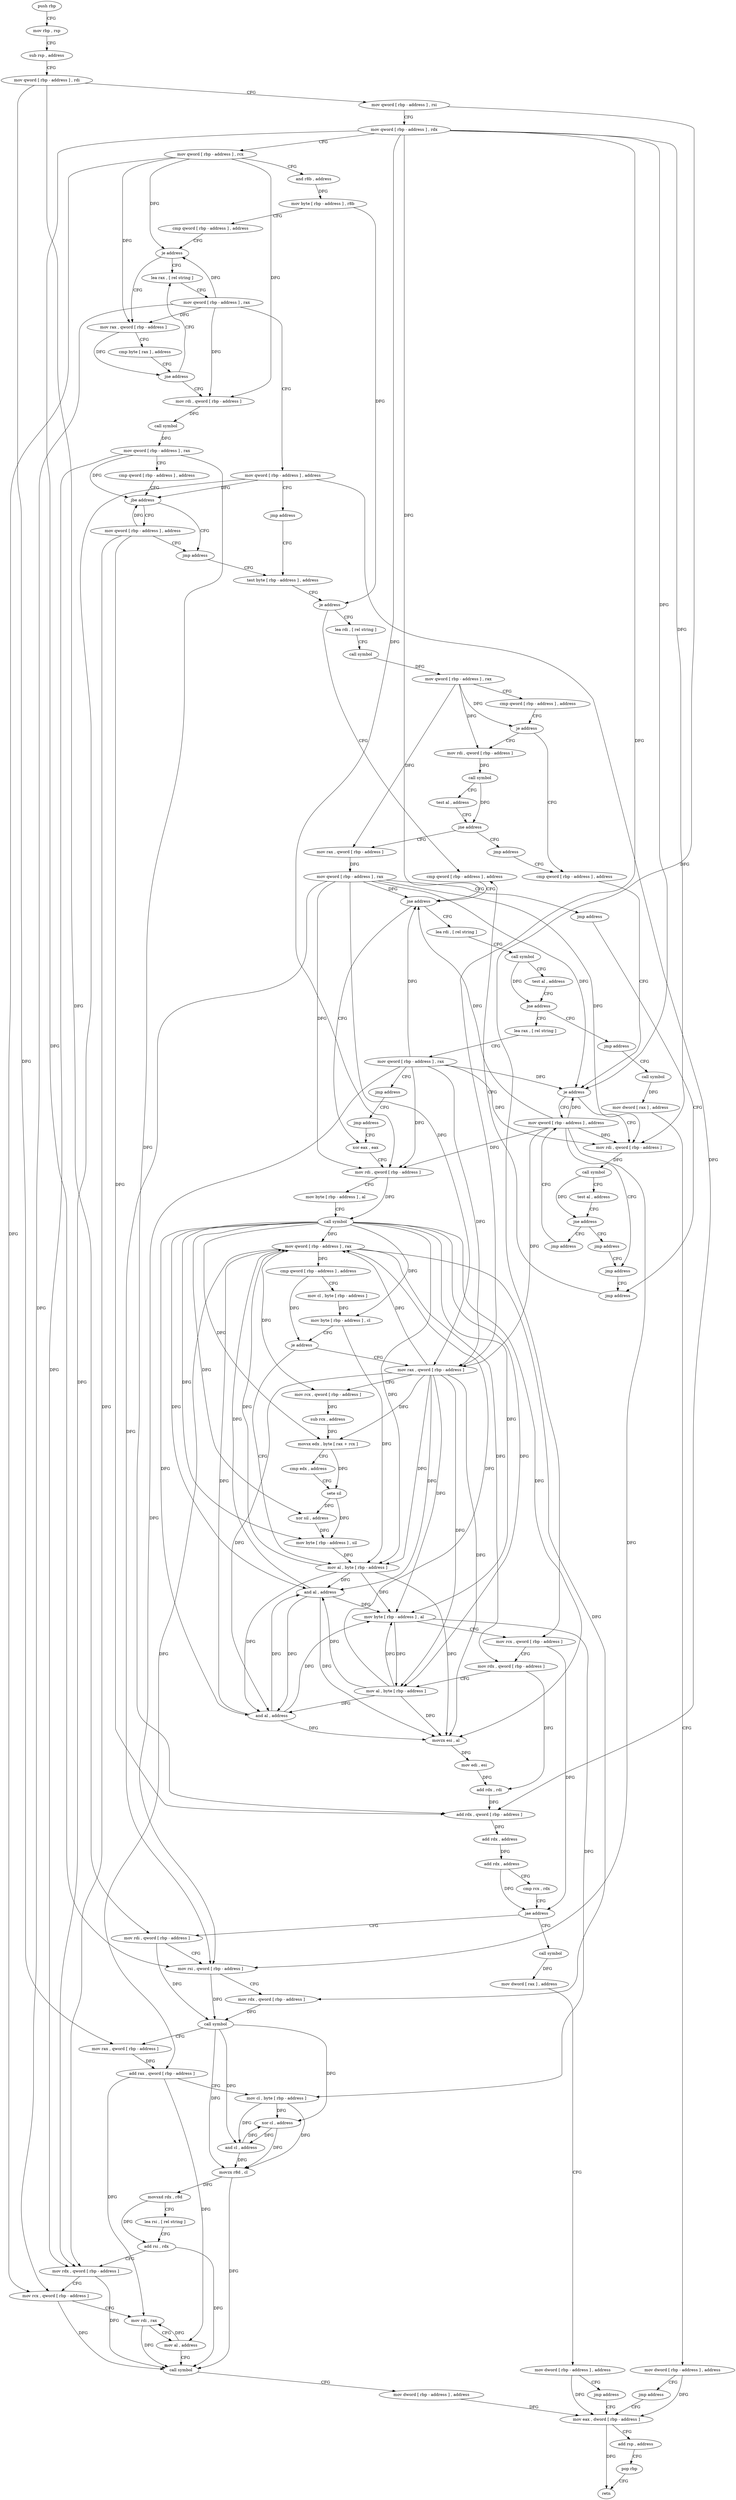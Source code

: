 digraph "func" {
"4340848" [label = "push rbp" ]
"4340849" [label = "mov rbp , rsp" ]
"4340852" [label = "sub rsp , address" ]
"4340856" [label = "mov qword [ rbp - address ] , rdi" ]
"4340860" [label = "mov qword [ rbp - address ] , rsi" ]
"4340864" [label = "mov qword [ rbp - address ] , rdx" ]
"4340868" [label = "mov qword [ rbp - address ] , rcx" ]
"4340872" [label = "and r8b , address" ]
"4340876" [label = "mov byte [ rbp - address ] , r8b" ]
"4340880" [label = "cmp qword [ rbp - address ] , address" ]
"4340885" [label = "je address" ]
"4340904" [label = "lea rax , [ rel string ]" ]
"4340891" [label = "mov rax , qword [ rbp - address ]" ]
"4340911" [label = "mov qword [ rbp - address ] , rax" ]
"4340915" [label = "mov qword [ rbp - address ] , address" ]
"4340923" [label = "jmp address" ]
"4340965" [label = "test byte [ rbp - address ] , address" ]
"4340895" [label = "cmp byte [ rax ] , address" ]
"4340898" [label = "jne address" ]
"4340928" [label = "mov rdi , qword [ rbp - address ]" ]
"4340969" [label = "je address" ]
"4341093" [label = "cmp qword [ rbp - address ] , address" ]
"4340975" [label = "lea rdi , [ rel string ]" ]
"4340932" [label = "call symbol" ]
"4340937" [label = "mov qword [ rbp - address ] , rax" ]
"4340941" [label = "cmp qword [ rbp - address ] , address" ]
"4340946" [label = "jbe address" ]
"4340960" [label = "jmp address" ]
"4340952" [label = "mov qword [ rbp - address ] , address" ]
"4341098" [label = "jne address" ]
"4341173" [label = "xor eax , eax" ]
"4341104" [label = "lea rdi , [ rel string ]" ]
"4340982" [label = "call symbol" ]
"4340987" [label = "mov qword [ rbp - address ] , rax" ]
"4340991" [label = "cmp qword [ rbp - address ] , address" ]
"4340996" [label = "je address" ]
"4341037" [label = "cmp qword [ rbp - address ] , address" ]
"4341002" [label = "mov rdi , qword [ rbp - address ]" ]
"4341175" [label = "mov rdi , qword [ rbp - address ]" ]
"4341179" [label = "mov byte [ rbp - address ] , al" ]
"4341182" [label = "call symbol" ]
"4341187" [label = "mov qword [ rbp - address ] , rax" ]
"4341191" [label = "cmp qword [ rbp - address ] , address" ]
"4341196" [label = "mov cl , byte [ rbp - address ]" ]
"4341199" [label = "mov byte [ rbp - address ] , cl" ]
"4341202" [label = "je address" ]
"4341242" [label = "mov al , byte [ rbp - address ]" ]
"4341208" [label = "mov rax , qword [ rbp - address ]" ]
"4341111" [label = "call symbol" ]
"4341116" [label = "test al , address" ]
"4341118" [label = "jne address" ]
"4341129" [label = "lea rax , [ rel string ]" ]
"4341124" [label = "jmp address" ]
"4341042" [label = "je address" ]
"4341075" [label = "mov qword [ rbp - address ] , address" ]
"4341048" [label = "mov rdi , qword [ rbp - address ]" ]
"4341006" [label = "call symbol" ]
"4341011" [label = "test al , address" ]
"4341013" [label = "jne address" ]
"4341024" [label = "mov rax , qword [ rbp - address ]" ]
"4341019" [label = "jmp address" ]
"4341245" [label = "and al , address" ]
"4341247" [label = "mov byte [ rbp - address ] , al" ]
"4341250" [label = "mov rcx , qword [ rbp - address ]" ]
"4341254" [label = "mov rdx , qword [ rbp - address ]" ]
"4341258" [label = "mov al , byte [ rbp - address ]" ]
"4341261" [label = "and al , address" ]
"4341263" [label = "movzx esi , al" ]
"4341266" [label = "mov edi , esi" ]
"4341268" [label = "add rdx , rdi" ]
"4341271" [label = "add rdx , qword [ rbp - address ]" ]
"4341275" [label = "add rdx , address" ]
"4341282" [label = "add rdx , address" ]
"4341289" [label = "cmp rcx , rdx" ]
"4341292" [label = "jae address" ]
"4341321" [label = "mov rdi , qword [ rbp - address ]" ]
"4341298" [label = "call symbol" ]
"4341212" [label = "mov rcx , qword [ rbp - address ]" ]
"4341216" [label = "sub rcx , address" ]
"4341223" [label = "movsx edx , byte [ rax + rcx ]" ]
"4341227" [label = "cmp edx , address" ]
"4341230" [label = "sete sil" ]
"4341234" [label = "xor sil , address" ]
"4341238" [label = "mov byte [ rbp - address ] , sil" ]
"4341136" [label = "mov qword [ rbp - address ] , rax" ]
"4341140" [label = "jmp address" ]
"4341168" [label = "jmp address" ]
"4341145" [label = "call symbol" ]
"4341083" [label = "jmp address" ]
"4341052" [label = "call symbol" ]
"4341057" [label = "test al , address" ]
"4341059" [label = "jne address" ]
"4341070" [label = "jmp address" ]
"4341065" [label = "jmp address" ]
"4341028" [label = "mov qword [ rbp - address ] , rax" ]
"4341032" [label = "jmp address" ]
"4341088" [label = "jmp address" ]
"4341325" [label = "mov rsi , qword [ rbp - address ]" ]
"4341329" [label = "mov rdx , qword [ rbp - address ]" ]
"4341333" [label = "call symbol" ]
"4341338" [label = "mov rax , qword [ rbp - address ]" ]
"4341342" [label = "add rax , qword [ rbp - address ]" ]
"4341346" [label = "mov cl , byte [ rbp - address ]" ]
"4341349" [label = "xor cl , address" ]
"4341352" [label = "and cl , address" ]
"4341355" [label = "movzx r8d , cl" ]
"4341359" [label = "movsxd rdx , r8d" ]
"4341362" [label = "lea rsi , [ rel string ]" ]
"4341369" [label = "add rsi , rdx" ]
"4341372" [label = "mov rdx , qword [ rbp - address ]" ]
"4341376" [label = "mov rcx , qword [ rbp - address ]" ]
"4341380" [label = "mov rdi , rax" ]
"4341383" [label = "mov al , address" ]
"4341385" [label = "call symbol" ]
"4341390" [label = "mov dword [ rbp - address ] , address" ]
"4341397" [label = "mov eax , dword [ rbp - address ]" ]
"4341303" [label = "mov dword [ rax ] , address" ]
"4341309" [label = "mov dword [ rbp - address ] , address" ]
"4341316" [label = "jmp address" ]
"4341150" [label = "mov dword [ rax ] , address" ]
"4341156" [label = "mov dword [ rbp - address ] , address" ]
"4341163" [label = "jmp address" ]
"4341400" [label = "add rsp , address" ]
"4341404" [label = "pop rbp" ]
"4341405" [label = "retn" ]
"4340848" -> "4340849" [ label = "CFG" ]
"4340849" -> "4340852" [ label = "CFG" ]
"4340852" -> "4340856" [ label = "CFG" ]
"4340856" -> "4340860" [ label = "CFG" ]
"4340856" -> "4341321" [ label = "DFG" ]
"4340856" -> "4341338" [ label = "DFG" ]
"4340860" -> "4340864" [ label = "CFG" ]
"4340860" -> "4341250" [ label = "DFG" ]
"4340864" -> "4340868" [ label = "CFG" ]
"4340864" -> "4341098" [ label = "DFG" ]
"4340864" -> "4341175" [ label = "DFG" ]
"4340864" -> "4341042" [ label = "DFG" ]
"4340864" -> "4341208" [ label = "DFG" ]
"4340864" -> "4341048" [ label = "DFG" ]
"4340864" -> "4341325" [ label = "DFG" ]
"4340868" -> "4340872" [ label = "CFG" ]
"4340868" -> "4340885" [ label = "DFG" ]
"4340868" -> "4340891" [ label = "DFG" ]
"4340868" -> "4340928" [ label = "DFG" ]
"4340868" -> "4341376" [ label = "DFG" ]
"4340872" -> "4340876" [ label = "DFG" ]
"4340876" -> "4340880" [ label = "CFG" ]
"4340876" -> "4340969" [ label = "DFG" ]
"4340880" -> "4340885" [ label = "CFG" ]
"4340885" -> "4340904" [ label = "CFG" ]
"4340885" -> "4340891" [ label = "CFG" ]
"4340904" -> "4340911" [ label = "CFG" ]
"4340891" -> "4340895" [ label = "CFG" ]
"4340891" -> "4340898" [ label = "DFG" ]
"4340911" -> "4340915" [ label = "CFG" ]
"4340911" -> "4340885" [ label = "DFG" ]
"4340911" -> "4340891" [ label = "DFG" ]
"4340911" -> "4340928" [ label = "DFG" ]
"4340911" -> "4341376" [ label = "DFG" ]
"4340915" -> "4340923" [ label = "CFG" ]
"4340915" -> "4340946" [ label = "DFG" ]
"4340915" -> "4341271" [ label = "DFG" ]
"4340915" -> "4341372" [ label = "DFG" ]
"4340923" -> "4340965" [ label = "CFG" ]
"4340965" -> "4340969" [ label = "CFG" ]
"4340895" -> "4340898" [ label = "CFG" ]
"4340898" -> "4340928" [ label = "CFG" ]
"4340898" -> "4340904" [ label = "CFG" ]
"4340928" -> "4340932" [ label = "DFG" ]
"4340969" -> "4341093" [ label = "CFG" ]
"4340969" -> "4340975" [ label = "CFG" ]
"4341093" -> "4341098" [ label = "CFG" ]
"4340975" -> "4340982" [ label = "CFG" ]
"4340932" -> "4340937" [ label = "DFG" ]
"4340937" -> "4340941" [ label = "CFG" ]
"4340937" -> "4340946" [ label = "DFG" ]
"4340937" -> "4341271" [ label = "DFG" ]
"4340937" -> "4341372" [ label = "DFG" ]
"4340941" -> "4340946" [ label = "CFG" ]
"4340946" -> "4340960" [ label = "CFG" ]
"4340946" -> "4340952" [ label = "CFG" ]
"4340960" -> "4340965" [ label = "CFG" ]
"4340952" -> "4340960" [ label = "CFG" ]
"4340952" -> "4340946" [ label = "DFG" ]
"4340952" -> "4341271" [ label = "DFG" ]
"4340952" -> "4341372" [ label = "DFG" ]
"4341098" -> "4341173" [ label = "CFG" ]
"4341098" -> "4341104" [ label = "CFG" ]
"4341173" -> "4341175" [ label = "CFG" ]
"4341104" -> "4341111" [ label = "CFG" ]
"4340982" -> "4340987" [ label = "DFG" ]
"4340987" -> "4340991" [ label = "CFG" ]
"4340987" -> "4340996" [ label = "DFG" ]
"4340987" -> "4341002" [ label = "DFG" ]
"4340987" -> "4341024" [ label = "DFG" ]
"4340991" -> "4340996" [ label = "CFG" ]
"4340996" -> "4341037" [ label = "CFG" ]
"4340996" -> "4341002" [ label = "CFG" ]
"4341037" -> "4341042" [ label = "CFG" ]
"4341002" -> "4341006" [ label = "DFG" ]
"4341175" -> "4341179" [ label = "CFG" ]
"4341175" -> "4341182" [ label = "DFG" ]
"4341179" -> "4341182" [ label = "CFG" ]
"4341182" -> "4341187" [ label = "DFG" ]
"4341182" -> "4341242" [ label = "DFG" ]
"4341182" -> "4341245" [ label = "DFG" ]
"4341182" -> "4341247" [ label = "DFG" ]
"4341182" -> "4341258" [ label = "DFG" ]
"4341182" -> "4341261" [ label = "DFG" ]
"4341182" -> "4341263" [ label = "DFG" ]
"4341182" -> "4341223" [ label = "DFG" ]
"4341182" -> "4341199" [ label = "DFG" ]
"4341182" -> "4341234" [ label = "DFG" ]
"4341182" -> "4341238" [ label = "DFG" ]
"4341187" -> "4341191" [ label = "DFG" ]
"4341187" -> "4341254" [ label = "DFG" ]
"4341187" -> "4341212" [ label = "DFG" ]
"4341187" -> "4341329" [ label = "DFG" ]
"4341187" -> "4341342" [ label = "DFG" ]
"4341191" -> "4341196" [ label = "CFG" ]
"4341191" -> "4341202" [ label = "DFG" ]
"4341196" -> "4341199" [ label = "DFG" ]
"4341199" -> "4341202" [ label = "CFG" ]
"4341199" -> "4341242" [ label = "DFG" ]
"4341202" -> "4341242" [ label = "CFG" ]
"4341202" -> "4341208" [ label = "CFG" ]
"4341242" -> "4341245" [ label = "DFG" ]
"4341242" -> "4341187" [ label = "DFG" ]
"4341242" -> "4341247" [ label = "DFG" ]
"4341242" -> "4341261" [ label = "DFG" ]
"4341242" -> "4341263" [ label = "DFG" ]
"4341208" -> "4341212" [ label = "CFG" ]
"4341208" -> "4341187" [ label = "DFG" ]
"4341208" -> "4341245" [ label = "DFG" ]
"4341208" -> "4341247" [ label = "DFG" ]
"4341208" -> "4341261" [ label = "DFG" ]
"4341208" -> "4341263" [ label = "DFG" ]
"4341208" -> "4341242" [ label = "DFG" ]
"4341208" -> "4341258" [ label = "DFG" ]
"4341208" -> "4341223" [ label = "DFG" ]
"4341111" -> "4341116" [ label = "CFG" ]
"4341111" -> "4341118" [ label = "DFG" ]
"4341116" -> "4341118" [ label = "CFG" ]
"4341118" -> "4341129" [ label = "CFG" ]
"4341118" -> "4341124" [ label = "CFG" ]
"4341129" -> "4341136" [ label = "CFG" ]
"4341124" -> "4341145" [ label = "CFG" ]
"4341042" -> "4341075" [ label = "CFG" ]
"4341042" -> "4341048" [ label = "CFG" ]
"4341075" -> "4341083" [ label = "CFG" ]
"4341075" -> "4341098" [ label = "DFG" ]
"4341075" -> "4341175" [ label = "DFG" ]
"4341075" -> "4341042" [ label = "DFG" ]
"4341075" -> "4341208" [ label = "DFG" ]
"4341075" -> "4341048" [ label = "DFG" ]
"4341075" -> "4341325" [ label = "DFG" ]
"4341048" -> "4341052" [ label = "DFG" ]
"4341006" -> "4341011" [ label = "CFG" ]
"4341006" -> "4341013" [ label = "DFG" ]
"4341011" -> "4341013" [ label = "CFG" ]
"4341013" -> "4341024" [ label = "CFG" ]
"4341013" -> "4341019" [ label = "CFG" ]
"4341024" -> "4341028" [ label = "DFG" ]
"4341019" -> "4341037" [ label = "CFG" ]
"4341245" -> "4341247" [ label = "DFG" ]
"4341245" -> "4341187" [ label = "DFG" ]
"4341245" -> "4341261" [ label = "DFG" ]
"4341245" -> "4341263" [ label = "DFG" ]
"4341247" -> "4341250" [ label = "CFG" ]
"4341247" -> "4341258" [ label = "DFG" ]
"4341247" -> "4341346" [ label = "DFG" ]
"4341250" -> "4341254" [ label = "CFG" ]
"4341250" -> "4341292" [ label = "DFG" ]
"4341254" -> "4341258" [ label = "CFG" ]
"4341254" -> "4341268" [ label = "DFG" ]
"4341258" -> "4341261" [ label = "DFG" ]
"4341258" -> "4341187" [ label = "DFG" ]
"4341258" -> "4341245" [ label = "DFG" ]
"4341258" -> "4341247" [ label = "DFG" ]
"4341258" -> "4341263" [ label = "DFG" ]
"4341261" -> "4341263" [ label = "DFG" ]
"4341261" -> "4341187" [ label = "DFG" ]
"4341261" -> "4341245" [ label = "DFG" ]
"4341261" -> "4341247" [ label = "DFG" ]
"4341263" -> "4341266" [ label = "DFG" ]
"4341266" -> "4341268" [ label = "DFG" ]
"4341268" -> "4341271" [ label = "DFG" ]
"4341271" -> "4341275" [ label = "DFG" ]
"4341275" -> "4341282" [ label = "DFG" ]
"4341282" -> "4341289" [ label = "CFG" ]
"4341282" -> "4341292" [ label = "DFG" ]
"4341289" -> "4341292" [ label = "CFG" ]
"4341292" -> "4341321" [ label = "CFG" ]
"4341292" -> "4341298" [ label = "CFG" ]
"4341321" -> "4341325" [ label = "CFG" ]
"4341321" -> "4341333" [ label = "DFG" ]
"4341298" -> "4341303" [ label = "DFG" ]
"4341212" -> "4341216" [ label = "DFG" ]
"4341216" -> "4341223" [ label = "DFG" ]
"4341223" -> "4341227" [ label = "CFG" ]
"4341223" -> "4341230" [ label = "DFG" ]
"4341227" -> "4341230" [ label = "CFG" ]
"4341230" -> "4341234" [ label = "DFG" ]
"4341230" -> "4341238" [ label = "DFG" ]
"4341234" -> "4341238" [ label = "DFG" ]
"4341238" -> "4341242" [ label = "DFG" ]
"4341136" -> "4341140" [ label = "CFG" ]
"4341136" -> "4341098" [ label = "DFG" ]
"4341136" -> "4341175" [ label = "DFG" ]
"4341136" -> "4341042" [ label = "DFG" ]
"4341136" -> "4341208" [ label = "DFG" ]
"4341136" -> "4341048" [ label = "DFG" ]
"4341136" -> "4341325" [ label = "DFG" ]
"4341140" -> "4341168" [ label = "CFG" ]
"4341168" -> "4341173" [ label = "CFG" ]
"4341145" -> "4341150" [ label = "DFG" ]
"4341083" -> "4341088" [ label = "CFG" ]
"4341052" -> "4341057" [ label = "CFG" ]
"4341052" -> "4341059" [ label = "DFG" ]
"4341057" -> "4341059" [ label = "CFG" ]
"4341059" -> "4341070" [ label = "CFG" ]
"4341059" -> "4341065" [ label = "CFG" ]
"4341070" -> "4341083" [ label = "CFG" ]
"4341065" -> "4341075" [ label = "CFG" ]
"4341028" -> "4341032" [ label = "CFG" ]
"4341028" -> "4341098" [ label = "DFG" ]
"4341028" -> "4341175" [ label = "DFG" ]
"4341028" -> "4341042" [ label = "DFG" ]
"4341028" -> "4341208" [ label = "DFG" ]
"4341028" -> "4341048" [ label = "DFG" ]
"4341028" -> "4341325" [ label = "DFG" ]
"4341032" -> "4341088" [ label = "CFG" ]
"4341088" -> "4341093" [ label = "CFG" ]
"4341325" -> "4341329" [ label = "CFG" ]
"4341325" -> "4341333" [ label = "DFG" ]
"4341329" -> "4341333" [ label = "DFG" ]
"4341333" -> "4341338" [ label = "CFG" ]
"4341333" -> "4341349" [ label = "DFG" ]
"4341333" -> "4341352" [ label = "DFG" ]
"4341333" -> "4341355" [ label = "DFG" ]
"4341338" -> "4341342" [ label = "DFG" ]
"4341342" -> "4341346" [ label = "CFG" ]
"4341342" -> "4341380" [ label = "DFG" ]
"4341342" -> "4341383" [ label = "DFG" ]
"4341346" -> "4341349" [ label = "DFG" ]
"4341346" -> "4341352" [ label = "DFG" ]
"4341346" -> "4341355" [ label = "DFG" ]
"4341349" -> "4341352" [ label = "DFG" ]
"4341349" -> "4341355" [ label = "DFG" ]
"4341352" -> "4341355" [ label = "DFG" ]
"4341352" -> "4341349" [ label = "DFG" ]
"4341355" -> "4341359" [ label = "DFG" ]
"4341355" -> "4341385" [ label = "DFG" ]
"4341359" -> "4341362" [ label = "CFG" ]
"4341359" -> "4341369" [ label = "DFG" ]
"4341362" -> "4341369" [ label = "CFG" ]
"4341369" -> "4341372" [ label = "CFG" ]
"4341369" -> "4341385" [ label = "DFG" ]
"4341372" -> "4341376" [ label = "CFG" ]
"4341372" -> "4341385" [ label = "DFG" ]
"4341376" -> "4341380" [ label = "CFG" ]
"4341376" -> "4341385" [ label = "DFG" ]
"4341380" -> "4341383" [ label = "CFG" ]
"4341380" -> "4341385" [ label = "DFG" ]
"4341383" -> "4341385" [ label = "CFG" ]
"4341383" -> "4341380" [ label = "DFG" ]
"4341385" -> "4341390" [ label = "CFG" ]
"4341390" -> "4341397" [ label = "DFG" ]
"4341397" -> "4341400" [ label = "CFG" ]
"4341397" -> "4341405" [ label = "DFG" ]
"4341303" -> "4341309" [ label = "CFG" ]
"4341309" -> "4341316" [ label = "CFG" ]
"4341309" -> "4341397" [ label = "DFG" ]
"4341316" -> "4341397" [ label = "CFG" ]
"4341150" -> "4341156" [ label = "CFG" ]
"4341156" -> "4341163" [ label = "CFG" ]
"4341156" -> "4341397" [ label = "DFG" ]
"4341163" -> "4341397" [ label = "CFG" ]
"4341400" -> "4341404" [ label = "CFG" ]
"4341404" -> "4341405" [ label = "CFG" ]
}
